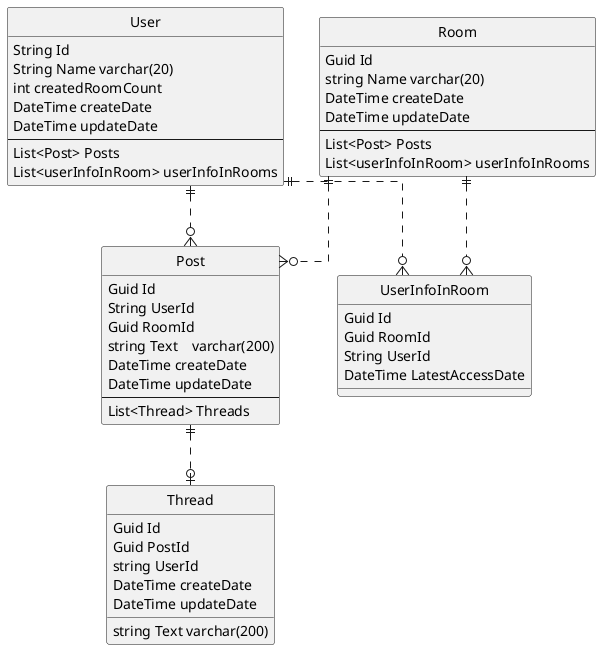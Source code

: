 ' 投稿やルームの削除は不可
' スレッドと未読範囲の表示を追加する
' ユーザーによるルームの追加と名前の変更
' => ルームの無限増殖を防ぐためにユーザーあたり追加できるルーム数に上限(5)を設ける
'    ルーム上限に達したときに使いまわせるように名前の変更機能を入れる (履歴は取らない)
'ユーザー名、ルーム名は20文字以内 (スマホの1行当たりの文字列が19～21のため)
'投稿の文字数は200 (20 x 10)上限
'スレッドの未読管理は時間が余れば実装する (スレッドの未読管理忘れてました)

@startuml

' hide the spot
hide circle

' avoid problems with angled crows feet
skinparam linetype ortho

entity "User" as user {
  String Id
  String Name varchar(20)
  int createdRoomCount
  DateTime createDate
  DateTime updateDate
  --
  List<Post> Posts
  List<userInfoInRoom> userInfoInRooms
}

entity "Post" as post {
  Guid Id
  String UserId
  Guid RoomId
  string Text　varchar(200)
  DateTime createDate
  DateTime updateDate
  --
  List<Thread> Threads
}

entity "Thread" as thread {
  Guid Id
  Guid PostId
  string UserId
  string Text varchar(200)
  DateTime createDate
  DateTime updateDate
}

entity "Room" as room {
  Guid Id
  string Name varchar(20)
  DateTime createDate
  DateTime updateDate
  --
  List<Post> Posts
  List<userInfoInRoom> userInfoInRooms
}

entity "UserInfoInRoom" as userInfoInRoom {
  Guid Id
  Guid RoomId
  String UserId
  DateTime LatestAccessDate
}

user ||..o{ post
user ||..o{ userInfoInRoom
room ||..o{ userInfoInRoom
room ||..o{ post
post ||..o| thread
'  |o..o{ e03

@enduml